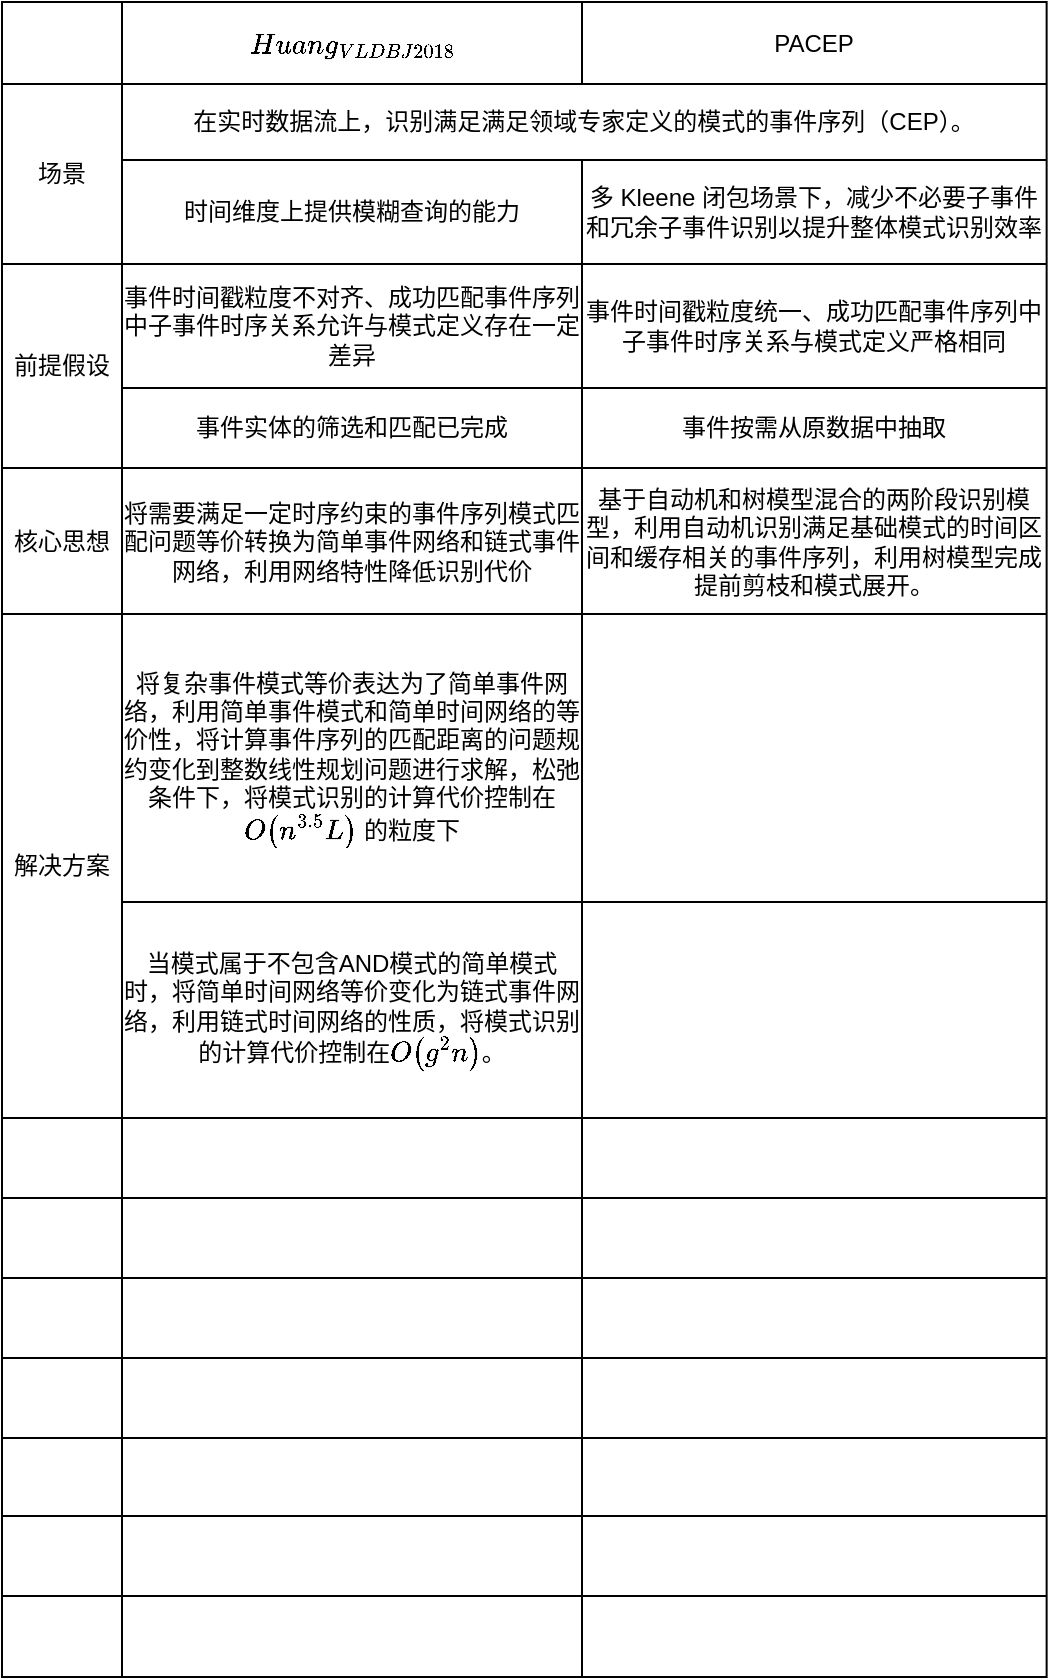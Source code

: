 <mxfile version="27.1.1">
  <diagram name="第 1 页" id="5ViGjcnCxsOTfviWB3dY">
    <mxGraphModel dx="485" dy="570" grid="0" gridSize="10" guides="1" tooltips="1" connect="1" arrows="1" fold="1" page="0" pageScale="1" pageWidth="1200" pageHeight="1920" math="1" shadow="0">
      <root>
        <mxCell id="0" />
        <mxCell id="1" parent="0" />
        <mxCell id="hsSelDWqYKHkz0JEF9Aa-1" value="" style="shape=table;startSize=0;container=1;collapsible=0;childLayout=tableLayout;" vertex="1" parent="1">
          <mxGeometry x="431" y="100" width="522.321" height="837.446" as="geometry" />
        </mxCell>
        <mxCell id="hsSelDWqYKHkz0JEF9Aa-2" value="" style="shape=tableRow;horizontal=0;startSize=0;swimlaneHead=0;swimlaneBody=0;strokeColor=inherit;top=0;left=0;bottom=0;right=0;collapsible=0;dropTarget=0;fillColor=none;points=[[0,0.5],[1,0.5]];portConstraint=eastwest;" vertex="1" parent="hsSelDWqYKHkz0JEF9Aa-1">
          <mxGeometry width="522.321" height="41" as="geometry" />
        </mxCell>
        <mxCell id="hsSelDWqYKHkz0JEF9Aa-3" value="" style="shape=partialRectangle;html=1;whiteSpace=wrap;connectable=0;strokeColor=inherit;overflow=hidden;fillColor=none;top=0;left=0;bottom=0;right=0;pointerEvents=1;" vertex="1" parent="hsSelDWqYKHkz0JEF9Aa-2">
          <mxGeometry width="60" height="41" as="geometry">
            <mxRectangle width="60" height="41" as="alternateBounds" />
          </mxGeometry>
        </mxCell>
        <mxCell id="hsSelDWqYKHkz0JEF9Aa-4" value="`Huang_{VLDBJ2018}`" style="shape=partialRectangle;html=1;whiteSpace=wrap;connectable=0;strokeColor=inherit;overflow=hidden;fillColor=none;top=0;left=0;bottom=0;right=0;pointerEvents=1;" vertex="1" parent="hsSelDWqYKHkz0JEF9Aa-2">
          <mxGeometry x="60" width="230" height="41" as="geometry">
            <mxRectangle width="230" height="41" as="alternateBounds" />
          </mxGeometry>
        </mxCell>
        <mxCell id="hsSelDWqYKHkz0JEF9Aa-5" value="PACEP" style="shape=partialRectangle;html=1;whiteSpace=wrap;connectable=0;strokeColor=inherit;overflow=hidden;fillColor=none;top=0;left=0;bottom=0;right=0;pointerEvents=1;" vertex="1" parent="hsSelDWqYKHkz0JEF9Aa-2">
          <mxGeometry x="290" width="232" height="41" as="geometry">
            <mxRectangle width="232" height="41" as="alternateBounds" />
          </mxGeometry>
        </mxCell>
        <mxCell id="hsSelDWqYKHkz0JEF9Aa-6" value="" style="shape=tableRow;horizontal=0;startSize=0;swimlaneHead=0;swimlaneBody=0;strokeColor=inherit;top=0;left=0;bottom=0;right=0;collapsible=0;dropTarget=0;fillColor=none;points=[[0,0.5],[1,0.5]];portConstraint=eastwest;" vertex="1" parent="hsSelDWqYKHkz0JEF9Aa-1">
          <mxGeometry y="41" width="522.321" height="38" as="geometry" />
        </mxCell>
        <mxCell id="hsSelDWqYKHkz0JEF9Aa-7" value="场景" style="shape=partialRectangle;html=1;whiteSpace=wrap;connectable=0;strokeColor=inherit;overflow=hidden;fillColor=none;top=0;left=0;bottom=0;right=0;pointerEvents=1;rowspan=2;colspan=1;" vertex="1" parent="hsSelDWqYKHkz0JEF9Aa-6">
          <mxGeometry width="60" height="90" as="geometry">
            <mxRectangle width="60" height="38" as="alternateBounds" />
          </mxGeometry>
        </mxCell>
        <mxCell id="hsSelDWqYKHkz0JEF9Aa-8" value="在实时数据流上，识别满足满足领域专家定义的模式的事件序列（CEP）。" style="shape=partialRectangle;html=1;whiteSpace=wrap;connectable=0;strokeColor=inherit;overflow=hidden;fillColor=none;top=0;left=0;bottom=0;right=0;pointerEvents=1;rowspan=1;colspan=2;" vertex="1" parent="hsSelDWqYKHkz0JEF9Aa-6">
          <mxGeometry x="60" width="462" height="38" as="geometry">
            <mxRectangle width="230" height="38" as="alternateBounds" />
          </mxGeometry>
        </mxCell>
        <mxCell id="hsSelDWqYKHkz0JEF9Aa-9" value="" style="shape=partialRectangle;html=1;whiteSpace=wrap;connectable=0;strokeColor=inherit;overflow=hidden;fillColor=none;top=0;left=0;bottom=0;right=0;pointerEvents=1;" vertex="1" visible="0" parent="hsSelDWqYKHkz0JEF9Aa-6">
          <mxGeometry x="290" width="232" height="38" as="geometry">
            <mxRectangle width="232" height="38" as="alternateBounds" />
          </mxGeometry>
        </mxCell>
        <mxCell id="hsSelDWqYKHkz0JEF9Aa-10" value="" style="shape=tableRow;horizontal=0;startSize=0;swimlaneHead=0;swimlaneBody=0;strokeColor=inherit;top=0;left=0;bottom=0;right=0;collapsible=0;dropTarget=0;fillColor=none;points=[[0,0.5],[1,0.5]];portConstraint=eastwest;" vertex="1" parent="hsSelDWqYKHkz0JEF9Aa-1">
          <mxGeometry y="79" width="522.321" height="52" as="geometry" />
        </mxCell>
        <mxCell id="hsSelDWqYKHkz0JEF9Aa-11" value="" style="shape=partialRectangle;html=1;whiteSpace=wrap;connectable=0;strokeColor=inherit;overflow=hidden;fillColor=none;top=0;left=0;bottom=0;right=0;pointerEvents=1;" vertex="1" visible="0" parent="hsSelDWqYKHkz0JEF9Aa-10">
          <mxGeometry width="60" height="52" as="geometry">
            <mxRectangle width="60" height="52" as="alternateBounds" />
          </mxGeometry>
        </mxCell>
        <mxCell id="hsSelDWqYKHkz0JEF9Aa-12" value="时间维度上提供模糊查询的能力" style="shape=partialRectangle;html=1;whiteSpace=wrap;connectable=0;strokeColor=inherit;overflow=hidden;fillColor=none;top=0;left=0;bottom=0;right=0;pointerEvents=1;" vertex="1" parent="hsSelDWqYKHkz0JEF9Aa-10">
          <mxGeometry x="60" width="230" height="52" as="geometry">
            <mxRectangle width="230" height="52" as="alternateBounds" />
          </mxGeometry>
        </mxCell>
        <mxCell id="hsSelDWqYKHkz0JEF9Aa-13" value="多 Kleene 闭包场景下，减少不必要子事件和冗余子事件识别以提升整体模式识别效率" style="shape=partialRectangle;html=1;whiteSpace=wrap;connectable=0;strokeColor=inherit;overflow=hidden;fillColor=none;top=0;left=0;bottom=0;right=0;pointerEvents=1;" vertex="1" parent="hsSelDWqYKHkz0JEF9Aa-10">
          <mxGeometry x="290" width="232" height="52" as="geometry">
            <mxRectangle width="232" height="52" as="alternateBounds" />
          </mxGeometry>
        </mxCell>
        <mxCell id="hsSelDWqYKHkz0JEF9Aa-14" value="" style="shape=tableRow;horizontal=0;startSize=0;swimlaneHead=0;swimlaneBody=0;strokeColor=inherit;top=0;left=0;bottom=0;right=0;collapsible=0;dropTarget=0;fillColor=none;points=[[0,0.5],[1,0.5]];portConstraint=eastwest;" vertex="1" parent="hsSelDWqYKHkz0JEF9Aa-1">
          <mxGeometry y="131" width="522.321" height="62" as="geometry" />
        </mxCell>
        <mxCell id="hsSelDWqYKHkz0JEF9Aa-15" value="前提假设" style="shape=partialRectangle;html=1;whiteSpace=wrap;connectable=0;strokeColor=inherit;overflow=hidden;fillColor=none;top=0;left=0;bottom=0;right=0;pointerEvents=1;rowspan=2;colspan=1;" vertex="1" parent="hsSelDWqYKHkz0JEF9Aa-14">
          <mxGeometry width="60" height="102" as="geometry">
            <mxRectangle width="60" height="62" as="alternateBounds" />
          </mxGeometry>
        </mxCell>
        <mxCell id="hsSelDWqYKHkz0JEF9Aa-16" value="事件时间戳粒度不对齐、成功匹配事件序列中子事件时序关系允许与模式定义存在一定差异" style="shape=partialRectangle;html=1;whiteSpace=wrap;connectable=0;strokeColor=inherit;overflow=hidden;fillColor=none;top=0;left=0;bottom=0;right=0;pointerEvents=1;" vertex="1" parent="hsSelDWqYKHkz0JEF9Aa-14">
          <mxGeometry x="60" width="230" height="62" as="geometry">
            <mxRectangle width="230" height="62" as="alternateBounds" />
          </mxGeometry>
        </mxCell>
        <mxCell id="hsSelDWqYKHkz0JEF9Aa-17" value="事件时间戳粒度统一、成功匹配事件序列中子事件时序关系与模式定义严格相同" style="shape=partialRectangle;html=1;whiteSpace=wrap;connectable=0;strokeColor=inherit;overflow=hidden;fillColor=none;top=0;left=0;bottom=0;right=0;pointerEvents=1;" vertex="1" parent="hsSelDWqYKHkz0JEF9Aa-14">
          <mxGeometry x="290" width="232" height="62" as="geometry">
            <mxRectangle width="232" height="62" as="alternateBounds" />
          </mxGeometry>
        </mxCell>
        <mxCell id="hsSelDWqYKHkz0JEF9Aa-18" value="" style="shape=tableRow;horizontal=0;startSize=0;swimlaneHead=0;swimlaneBody=0;strokeColor=inherit;top=0;left=0;bottom=0;right=0;collapsible=0;dropTarget=0;fillColor=none;points=[[0,0.5],[1,0.5]];portConstraint=eastwest;" vertex="1" parent="hsSelDWqYKHkz0JEF9Aa-1">
          <mxGeometry y="193" width="522.321" height="40" as="geometry" />
        </mxCell>
        <mxCell id="hsSelDWqYKHkz0JEF9Aa-19" value="" style="shape=partialRectangle;html=1;whiteSpace=wrap;connectable=0;strokeColor=inherit;overflow=hidden;fillColor=none;top=0;left=0;bottom=0;right=0;pointerEvents=1;" vertex="1" visible="0" parent="hsSelDWqYKHkz0JEF9Aa-18">
          <mxGeometry width="60" height="40" as="geometry">
            <mxRectangle width="60" height="40" as="alternateBounds" />
          </mxGeometry>
        </mxCell>
        <mxCell id="hsSelDWqYKHkz0JEF9Aa-20" value="事件实体的筛选和匹配已完成" style="shape=partialRectangle;html=1;whiteSpace=wrap;connectable=0;strokeColor=inherit;overflow=hidden;fillColor=none;top=0;left=0;bottom=0;right=0;pointerEvents=1;" vertex="1" parent="hsSelDWqYKHkz0JEF9Aa-18">
          <mxGeometry x="60" width="230" height="40" as="geometry">
            <mxRectangle width="230" height="40" as="alternateBounds" />
          </mxGeometry>
        </mxCell>
        <mxCell id="hsSelDWqYKHkz0JEF9Aa-21" value="事件按需从原数据中抽取" style="shape=partialRectangle;html=1;whiteSpace=wrap;connectable=0;strokeColor=inherit;overflow=hidden;fillColor=none;top=0;left=0;bottom=0;right=0;pointerEvents=1;" vertex="1" parent="hsSelDWqYKHkz0JEF9Aa-18">
          <mxGeometry x="290" width="232" height="40" as="geometry">
            <mxRectangle width="232" height="40" as="alternateBounds" />
          </mxGeometry>
        </mxCell>
        <mxCell id="hsSelDWqYKHkz0JEF9Aa-58" style="shape=tableRow;horizontal=0;startSize=0;swimlaneHead=0;swimlaneBody=0;strokeColor=inherit;top=0;left=0;bottom=0;right=0;collapsible=0;dropTarget=0;fillColor=none;points=[[0,0.5],[1,0.5]];portConstraint=eastwest;" vertex="1" parent="hsSelDWqYKHkz0JEF9Aa-1">
          <mxGeometry y="233" width="522.321" height="73" as="geometry" />
        </mxCell>
        <mxCell id="hsSelDWqYKHkz0JEF9Aa-59" value="核心思想" style="shape=partialRectangle;html=1;whiteSpace=wrap;connectable=0;strokeColor=inherit;overflow=hidden;fillColor=none;top=0;left=0;bottom=0;right=0;pointerEvents=1;" vertex="1" parent="hsSelDWqYKHkz0JEF9Aa-58">
          <mxGeometry width="60" height="73" as="geometry">
            <mxRectangle width="60" height="73" as="alternateBounds" />
          </mxGeometry>
        </mxCell>
        <mxCell id="hsSelDWqYKHkz0JEF9Aa-60" value="将需要满足一定时序约束的事件序列模式匹配问题等价转换为简单事件网络和链式事件网络，利用网络特性降低识别代价" style="shape=partialRectangle;html=1;whiteSpace=wrap;connectable=0;strokeColor=inherit;overflow=hidden;fillColor=none;top=0;left=0;bottom=0;right=0;pointerEvents=1;" vertex="1" parent="hsSelDWqYKHkz0JEF9Aa-58">
          <mxGeometry x="60" width="230" height="73" as="geometry">
            <mxRectangle width="230" height="73" as="alternateBounds" />
          </mxGeometry>
        </mxCell>
        <mxCell id="hsSelDWqYKHkz0JEF9Aa-61" value="基于自动机和树模型混合的两阶段识别模型，利用自动机识别满足基础模式的时间区间和缓存相关的事件序列，利用树模型完成提前剪枝和模式展开。" style="shape=partialRectangle;html=1;whiteSpace=wrap;connectable=0;strokeColor=inherit;overflow=hidden;fillColor=none;top=0;left=0;bottom=0;right=0;pointerEvents=1;" vertex="1" parent="hsSelDWqYKHkz0JEF9Aa-58">
          <mxGeometry x="290" width="232" height="73" as="geometry">
            <mxRectangle width="232" height="73" as="alternateBounds" />
          </mxGeometry>
        </mxCell>
        <mxCell id="hsSelDWqYKHkz0JEF9Aa-22" value="" style="shape=tableRow;horizontal=0;startSize=0;swimlaneHead=0;swimlaneBody=0;strokeColor=inherit;top=0;left=0;bottom=0;right=0;collapsible=0;dropTarget=0;fillColor=none;points=[[0,0.5],[1,0.5]];portConstraint=eastwest;" vertex="1" parent="hsSelDWqYKHkz0JEF9Aa-1">
          <mxGeometry y="306" width="522.321" height="144" as="geometry" />
        </mxCell>
        <mxCell id="hsSelDWqYKHkz0JEF9Aa-23" value="解决方案" style="shape=partialRectangle;html=1;whiteSpace=wrap;connectable=0;strokeColor=inherit;overflow=hidden;fillColor=none;top=0;left=0;bottom=0;right=0;pointerEvents=1;rowspan=2;colspan=1;" vertex="1" parent="hsSelDWqYKHkz0JEF9Aa-22">
          <mxGeometry width="60" height="252" as="geometry">
            <mxRectangle width="60" height="144" as="alternateBounds" />
          </mxGeometry>
        </mxCell>
        <mxCell id="hsSelDWqYKHkz0JEF9Aa-24" value="将复杂事件模式等价表达为了简单事件网络，利用简单事件模式和简单时间网络的等价性，将计算事件序列的匹配距离的问题规约变化到整数线性规划问题进行求解，松弛条件下，将模式识别的计算代价控制在`O(n^{3.5}L)` 的粒度下" style="shape=partialRectangle;html=1;whiteSpace=wrap;connectable=0;strokeColor=inherit;overflow=hidden;fillColor=none;top=0;left=0;bottom=0;right=0;pointerEvents=1;" vertex="1" parent="hsSelDWqYKHkz0JEF9Aa-22">
          <mxGeometry x="60" width="230" height="144" as="geometry">
            <mxRectangle width="230" height="144" as="alternateBounds" />
          </mxGeometry>
        </mxCell>
        <mxCell id="hsSelDWqYKHkz0JEF9Aa-25" value="" style="shape=partialRectangle;html=1;whiteSpace=wrap;connectable=0;strokeColor=inherit;overflow=hidden;fillColor=none;top=0;left=0;bottom=0;right=0;pointerEvents=1;" vertex="1" parent="hsSelDWqYKHkz0JEF9Aa-22">
          <mxGeometry x="290" width="232" height="144" as="geometry">
            <mxRectangle width="232" height="144" as="alternateBounds" />
          </mxGeometry>
        </mxCell>
        <mxCell id="hsSelDWqYKHkz0JEF9Aa-26" value="" style="shape=tableRow;horizontal=0;startSize=0;swimlaneHead=0;swimlaneBody=0;strokeColor=inherit;top=0;left=0;bottom=0;right=0;collapsible=0;dropTarget=0;fillColor=none;points=[[0,0.5],[1,0.5]];portConstraint=eastwest;" vertex="1" parent="hsSelDWqYKHkz0JEF9Aa-1">
          <mxGeometry y="450" width="522.321" height="108" as="geometry" />
        </mxCell>
        <mxCell id="hsSelDWqYKHkz0JEF9Aa-27" value="" style="shape=partialRectangle;html=1;whiteSpace=wrap;connectable=0;strokeColor=inherit;overflow=hidden;fillColor=none;top=0;left=0;bottom=0;right=0;pointerEvents=1;" vertex="1" visible="0" parent="hsSelDWqYKHkz0JEF9Aa-26">
          <mxGeometry width="60" height="108" as="geometry">
            <mxRectangle width="60" height="108" as="alternateBounds" />
          </mxGeometry>
        </mxCell>
        <mxCell id="hsSelDWqYKHkz0JEF9Aa-28" value="当模式属于不包含AND模式的简单模式时，将简单时间网络等价变化为链式事件网络，利用链式时间网络的性质，将模式识别的计算代价控制在`O(g^2n)`。" style="shape=partialRectangle;html=1;whiteSpace=wrap;connectable=0;strokeColor=inherit;overflow=hidden;fillColor=none;top=0;left=0;bottom=0;right=0;pointerEvents=1;" vertex="1" parent="hsSelDWqYKHkz0JEF9Aa-26">
          <mxGeometry x="60" width="230" height="108" as="geometry">
            <mxRectangle width="230" height="108" as="alternateBounds" />
          </mxGeometry>
        </mxCell>
        <mxCell id="hsSelDWqYKHkz0JEF9Aa-29" value="" style="shape=partialRectangle;html=1;whiteSpace=wrap;connectable=0;strokeColor=inherit;overflow=hidden;fillColor=none;top=0;left=0;bottom=0;right=0;pointerEvents=1;" vertex="1" parent="hsSelDWqYKHkz0JEF9Aa-26">
          <mxGeometry x="290" width="232" height="108" as="geometry">
            <mxRectangle width="232" height="108" as="alternateBounds" />
          </mxGeometry>
        </mxCell>
        <mxCell id="hsSelDWqYKHkz0JEF9Aa-30" value="" style="shape=tableRow;horizontal=0;startSize=0;swimlaneHead=0;swimlaneBody=0;strokeColor=inherit;top=0;left=0;bottom=0;right=0;collapsible=0;dropTarget=0;fillColor=none;points=[[0,0.5],[1,0.5]];portConstraint=eastwest;" vertex="1" parent="hsSelDWqYKHkz0JEF9Aa-1">
          <mxGeometry y="558" width="522.321" height="40" as="geometry" />
        </mxCell>
        <mxCell id="hsSelDWqYKHkz0JEF9Aa-31" value="" style="shape=partialRectangle;html=1;whiteSpace=wrap;connectable=0;strokeColor=inherit;overflow=hidden;fillColor=none;top=0;left=0;bottom=0;right=0;pointerEvents=1;" vertex="1" parent="hsSelDWqYKHkz0JEF9Aa-30">
          <mxGeometry width="60" height="40" as="geometry">
            <mxRectangle width="60" height="40" as="alternateBounds" />
          </mxGeometry>
        </mxCell>
        <mxCell id="hsSelDWqYKHkz0JEF9Aa-32" value="" style="shape=partialRectangle;html=1;whiteSpace=wrap;connectable=0;strokeColor=inherit;overflow=hidden;fillColor=none;top=0;left=0;bottom=0;right=0;pointerEvents=1;" vertex="1" parent="hsSelDWqYKHkz0JEF9Aa-30">
          <mxGeometry x="60" width="230" height="40" as="geometry">
            <mxRectangle width="230" height="40" as="alternateBounds" />
          </mxGeometry>
        </mxCell>
        <mxCell id="hsSelDWqYKHkz0JEF9Aa-33" value="" style="shape=partialRectangle;html=1;whiteSpace=wrap;connectable=0;strokeColor=inherit;overflow=hidden;fillColor=none;top=0;left=0;bottom=0;right=0;pointerEvents=1;" vertex="1" parent="hsSelDWqYKHkz0JEF9Aa-30">
          <mxGeometry x="290" width="232" height="40" as="geometry">
            <mxRectangle width="232" height="40" as="alternateBounds" />
          </mxGeometry>
        </mxCell>
        <mxCell id="hsSelDWqYKHkz0JEF9Aa-34" value="" style="shape=tableRow;horizontal=0;startSize=0;swimlaneHead=0;swimlaneBody=0;strokeColor=inherit;top=0;left=0;bottom=0;right=0;collapsible=0;dropTarget=0;fillColor=none;points=[[0,0.5],[1,0.5]];portConstraint=eastwest;" vertex="1" parent="hsSelDWqYKHkz0JEF9Aa-1">
          <mxGeometry y="598" width="522.321" height="40" as="geometry" />
        </mxCell>
        <mxCell id="hsSelDWqYKHkz0JEF9Aa-35" value="" style="shape=partialRectangle;html=1;whiteSpace=wrap;connectable=0;strokeColor=inherit;overflow=hidden;fillColor=none;top=0;left=0;bottom=0;right=0;pointerEvents=1;" vertex="1" parent="hsSelDWqYKHkz0JEF9Aa-34">
          <mxGeometry width="60" height="40" as="geometry">
            <mxRectangle width="60" height="40" as="alternateBounds" />
          </mxGeometry>
        </mxCell>
        <mxCell id="hsSelDWqYKHkz0JEF9Aa-36" value="" style="shape=partialRectangle;html=1;whiteSpace=wrap;connectable=0;strokeColor=inherit;overflow=hidden;fillColor=none;top=0;left=0;bottom=0;right=0;pointerEvents=1;" vertex="1" parent="hsSelDWqYKHkz0JEF9Aa-34">
          <mxGeometry x="60" width="230" height="40" as="geometry">
            <mxRectangle width="230" height="40" as="alternateBounds" />
          </mxGeometry>
        </mxCell>
        <mxCell id="hsSelDWqYKHkz0JEF9Aa-37" value="" style="shape=partialRectangle;html=1;whiteSpace=wrap;connectable=0;strokeColor=inherit;overflow=hidden;fillColor=none;top=0;left=0;bottom=0;right=0;pointerEvents=1;" vertex="1" parent="hsSelDWqYKHkz0JEF9Aa-34">
          <mxGeometry x="290" width="232" height="40" as="geometry">
            <mxRectangle width="232" height="40" as="alternateBounds" />
          </mxGeometry>
        </mxCell>
        <mxCell id="hsSelDWqYKHkz0JEF9Aa-38" value="" style="shape=tableRow;horizontal=0;startSize=0;swimlaneHead=0;swimlaneBody=0;strokeColor=inherit;top=0;left=0;bottom=0;right=0;collapsible=0;dropTarget=0;fillColor=none;points=[[0,0.5],[1,0.5]];portConstraint=eastwest;" vertex="1" parent="hsSelDWqYKHkz0JEF9Aa-1">
          <mxGeometry y="638" width="522.321" height="40" as="geometry" />
        </mxCell>
        <mxCell id="hsSelDWqYKHkz0JEF9Aa-39" value="" style="shape=partialRectangle;html=1;whiteSpace=wrap;connectable=0;strokeColor=inherit;overflow=hidden;fillColor=none;top=0;left=0;bottom=0;right=0;pointerEvents=1;" vertex="1" parent="hsSelDWqYKHkz0JEF9Aa-38">
          <mxGeometry width="60" height="40" as="geometry">
            <mxRectangle width="60" height="40" as="alternateBounds" />
          </mxGeometry>
        </mxCell>
        <mxCell id="hsSelDWqYKHkz0JEF9Aa-40" value="" style="shape=partialRectangle;html=1;whiteSpace=wrap;connectable=0;strokeColor=inherit;overflow=hidden;fillColor=none;top=0;left=0;bottom=0;right=0;pointerEvents=1;" vertex="1" parent="hsSelDWqYKHkz0JEF9Aa-38">
          <mxGeometry x="60" width="230" height="40" as="geometry">
            <mxRectangle width="230" height="40" as="alternateBounds" />
          </mxGeometry>
        </mxCell>
        <mxCell id="hsSelDWqYKHkz0JEF9Aa-41" value="" style="shape=partialRectangle;html=1;whiteSpace=wrap;connectable=0;strokeColor=inherit;overflow=hidden;fillColor=none;top=0;left=0;bottom=0;right=0;pointerEvents=1;" vertex="1" parent="hsSelDWqYKHkz0JEF9Aa-38">
          <mxGeometry x="290" width="232" height="40" as="geometry">
            <mxRectangle width="232" height="40" as="alternateBounds" />
          </mxGeometry>
        </mxCell>
        <mxCell id="hsSelDWqYKHkz0JEF9Aa-42" value="" style="shape=tableRow;horizontal=0;startSize=0;swimlaneHead=0;swimlaneBody=0;strokeColor=inherit;top=0;left=0;bottom=0;right=0;collapsible=0;dropTarget=0;fillColor=none;points=[[0,0.5],[1,0.5]];portConstraint=eastwest;" vertex="1" parent="hsSelDWqYKHkz0JEF9Aa-1">
          <mxGeometry y="678" width="522.321" height="40" as="geometry" />
        </mxCell>
        <mxCell id="hsSelDWqYKHkz0JEF9Aa-43" value="" style="shape=partialRectangle;html=1;whiteSpace=wrap;connectable=0;strokeColor=inherit;overflow=hidden;fillColor=none;top=0;left=0;bottom=0;right=0;pointerEvents=1;" vertex="1" parent="hsSelDWqYKHkz0JEF9Aa-42">
          <mxGeometry width="60" height="40" as="geometry">
            <mxRectangle width="60" height="40" as="alternateBounds" />
          </mxGeometry>
        </mxCell>
        <mxCell id="hsSelDWqYKHkz0JEF9Aa-44" value="" style="shape=partialRectangle;html=1;whiteSpace=wrap;connectable=0;strokeColor=inherit;overflow=hidden;fillColor=none;top=0;left=0;bottom=0;right=0;pointerEvents=1;" vertex="1" parent="hsSelDWqYKHkz0JEF9Aa-42">
          <mxGeometry x="60" width="230" height="40" as="geometry">
            <mxRectangle width="230" height="40" as="alternateBounds" />
          </mxGeometry>
        </mxCell>
        <mxCell id="hsSelDWqYKHkz0JEF9Aa-45" value="" style="shape=partialRectangle;html=1;whiteSpace=wrap;connectable=0;strokeColor=inherit;overflow=hidden;fillColor=none;top=0;left=0;bottom=0;right=0;pointerEvents=1;" vertex="1" parent="hsSelDWqYKHkz0JEF9Aa-42">
          <mxGeometry x="290" width="232" height="40" as="geometry">
            <mxRectangle width="232" height="40" as="alternateBounds" />
          </mxGeometry>
        </mxCell>
        <mxCell id="hsSelDWqYKHkz0JEF9Aa-46" value="" style="shape=tableRow;horizontal=0;startSize=0;swimlaneHead=0;swimlaneBody=0;strokeColor=inherit;top=0;left=0;bottom=0;right=0;collapsible=0;dropTarget=0;fillColor=none;points=[[0,0.5],[1,0.5]];portConstraint=eastwest;" vertex="1" parent="hsSelDWqYKHkz0JEF9Aa-1">
          <mxGeometry y="718" width="522.321" height="39" as="geometry" />
        </mxCell>
        <mxCell id="hsSelDWqYKHkz0JEF9Aa-47" value="" style="shape=partialRectangle;html=1;whiteSpace=wrap;connectable=0;strokeColor=inherit;overflow=hidden;fillColor=none;top=0;left=0;bottom=0;right=0;pointerEvents=1;" vertex="1" parent="hsSelDWqYKHkz0JEF9Aa-46">
          <mxGeometry width="60" height="39" as="geometry">
            <mxRectangle width="60" height="39" as="alternateBounds" />
          </mxGeometry>
        </mxCell>
        <mxCell id="hsSelDWqYKHkz0JEF9Aa-48" value="" style="shape=partialRectangle;html=1;whiteSpace=wrap;connectable=0;strokeColor=inherit;overflow=hidden;fillColor=none;top=0;left=0;bottom=0;right=0;pointerEvents=1;" vertex="1" parent="hsSelDWqYKHkz0JEF9Aa-46">
          <mxGeometry x="60" width="230" height="39" as="geometry">
            <mxRectangle width="230" height="39" as="alternateBounds" />
          </mxGeometry>
        </mxCell>
        <mxCell id="hsSelDWqYKHkz0JEF9Aa-49" value="" style="shape=partialRectangle;html=1;whiteSpace=wrap;connectable=0;strokeColor=inherit;overflow=hidden;fillColor=none;top=0;left=0;bottom=0;right=0;pointerEvents=1;" vertex="1" parent="hsSelDWqYKHkz0JEF9Aa-46">
          <mxGeometry x="290" width="232" height="39" as="geometry">
            <mxRectangle width="232" height="39" as="alternateBounds" />
          </mxGeometry>
        </mxCell>
        <mxCell id="hsSelDWqYKHkz0JEF9Aa-50" value="" style="shape=tableRow;horizontal=0;startSize=0;swimlaneHead=0;swimlaneBody=0;strokeColor=inherit;top=0;left=0;bottom=0;right=0;collapsible=0;dropTarget=0;fillColor=none;points=[[0,0.5],[1,0.5]];portConstraint=eastwest;" vertex="1" parent="hsSelDWqYKHkz0JEF9Aa-1">
          <mxGeometry y="757" width="522.321" height="40" as="geometry" />
        </mxCell>
        <mxCell id="hsSelDWqYKHkz0JEF9Aa-51" value="" style="shape=partialRectangle;html=1;whiteSpace=wrap;connectable=0;strokeColor=inherit;overflow=hidden;fillColor=none;top=0;left=0;bottom=0;right=0;pointerEvents=1;" vertex="1" parent="hsSelDWqYKHkz0JEF9Aa-50">
          <mxGeometry width="60" height="40" as="geometry">
            <mxRectangle width="60" height="40" as="alternateBounds" />
          </mxGeometry>
        </mxCell>
        <mxCell id="hsSelDWqYKHkz0JEF9Aa-52" value="" style="shape=partialRectangle;html=1;whiteSpace=wrap;connectable=0;strokeColor=inherit;overflow=hidden;fillColor=none;top=0;left=0;bottom=0;right=0;pointerEvents=1;" vertex="1" parent="hsSelDWqYKHkz0JEF9Aa-50">
          <mxGeometry x="60" width="230" height="40" as="geometry">
            <mxRectangle width="230" height="40" as="alternateBounds" />
          </mxGeometry>
        </mxCell>
        <mxCell id="hsSelDWqYKHkz0JEF9Aa-53" value="" style="shape=partialRectangle;html=1;whiteSpace=wrap;connectable=0;strokeColor=inherit;overflow=hidden;fillColor=none;top=0;left=0;bottom=0;right=0;pointerEvents=1;" vertex="1" parent="hsSelDWqYKHkz0JEF9Aa-50">
          <mxGeometry x="290" width="232" height="40" as="geometry">
            <mxRectangle width="232" height="40" as="alternateBounds" />
          </mxGeometry>
        </mxCell>
        <mxCell id="hsSelDWqYKHkz0JEF9Aa-54" value="" style="shape=tableRow;horizontal=0;startSize=0;swimlaneHead=0;swimlaneBody=0;strokeColor=inherit;top=0;left=0;bottom=0;right=0;collapsible=0;dropTarget=0;fillColor=none;points=[[0,0.5],[1,0.5]];portConstraint=eastwest;" vertex="1" parent="hsSelDWqYKHkz0JEF9Aa-1">
          <mxGeometry y="797" width="522.321" height="40" as="geometry" />
        </mxCell>
        <mxCell id="hsSelDWqYKHkz0JEF9Aa-55" value="" style="shape=partialRectangle;html=1;whiteSpace=wrap;connectable=0;strokeColor=inherit;overflow=hidden;fillColor=none;top=0;left=0;bottom=0;right=0;pointerEvents=1;" vertex="1" parent="hsSelDWqYKHkz0JEF9Aa-54">
          <mxGeometry width="60" height="40" as="geometry">
            <mxRectangle width="60" height="40" as="alternateBounds" />
          </mxGeometry>
        </mxCell>
        <mxCell id="hsSelDWqYKHkz0JEF9Aa-56" value="" style="shape=partialRectangle;html=1;whiteSpace=wrap;connectable=0;strokeColor=inherit;overflow=hidden;fillColor=none;top=0;left=0;bottom=0;right=0;pointerEvents=1;" vertex="1" parent="hsSelDWqYKHkz0JEF9Aa-54">
          <mxGeometry x="60" width="230" height="40" as="geometry">
            <mxRectangle width="230" height="40" as="alternateBounds" />
          </mxGeometry>
        </mxCell>
        <mxCell id="hsSelDWqYKHkz0JEF9Aa-57" value="" style="shape=partialRectangle;html=1;whiteSpace=wrap;connectable=0;strokeColor=inherit;overflow=hidden;fillColor=none;top=0;left=0;bottom=0;right=0;pointerEvents=1;" vertex="1" parent="hsSelDWqYKHkz0JEF9Aa-54">
          <mxGeometry x="290" width="232" height="40" as="geometry">
            <mxRectangle width="232" height="40" as="alternateBounds" />
          </mxGeometry>
        </mxCell>
      </root>
    </mxGraphModel>
  </diagram>
</mxfile>

